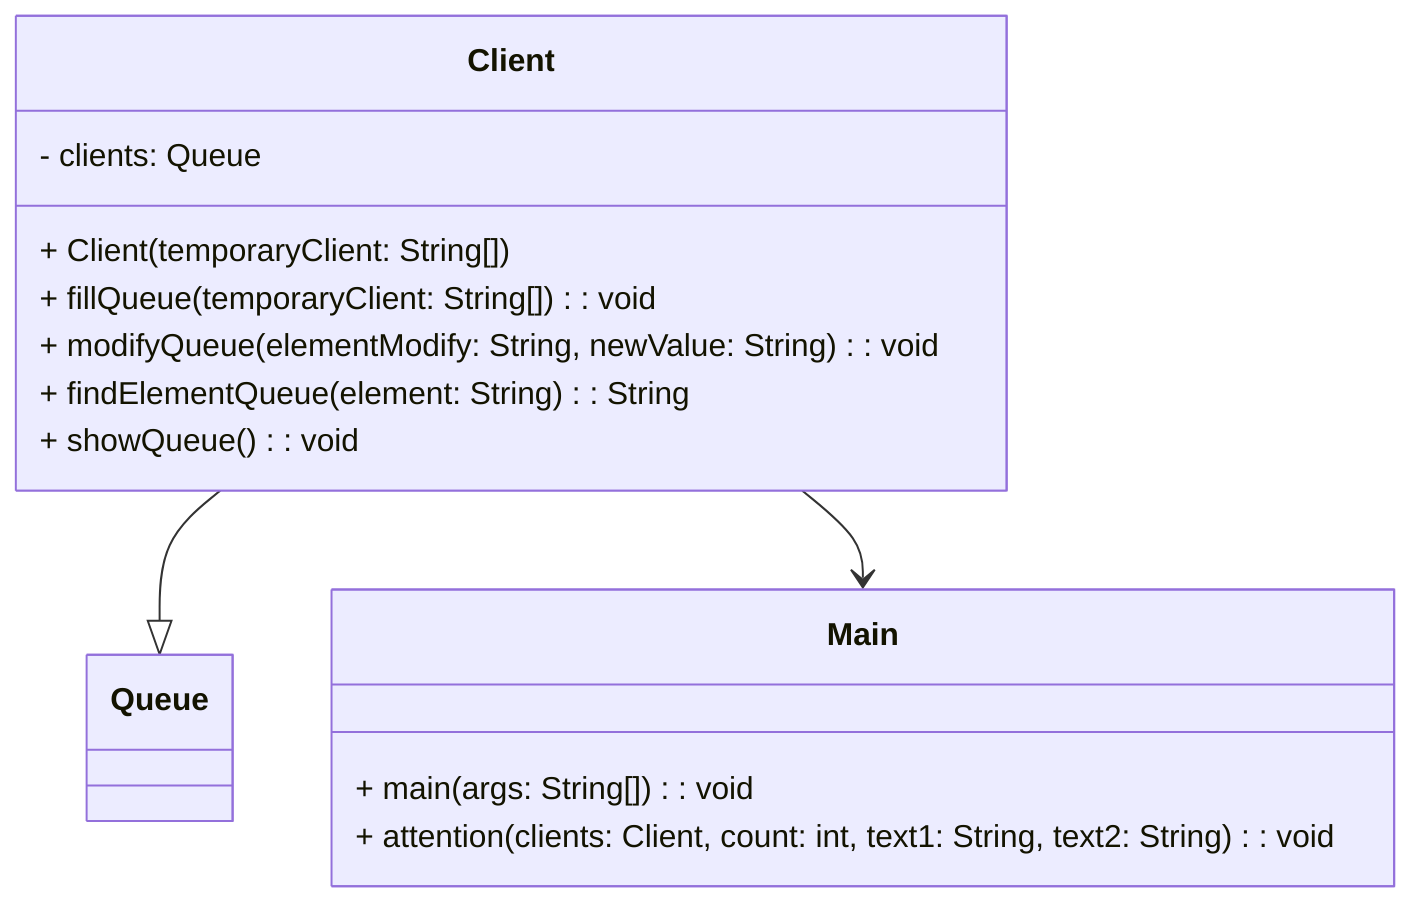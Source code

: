classDiagram
    class Client {
        - clients: Queue<String>
        + Client(temporaryClient: String[])
        + fillQueue(temporaryClient: String[]): void
        + modifyQueue(elementModify: String, newValue: String): void
        + findElementQueue(element: String): String
        + showQueue(): void
    }

    class Main {
        + main(args: String[]): void
        + attention(clients: Client, count: int, text1: String, text2: String): void
    }

    Client --|> Queue
    Client --> Main